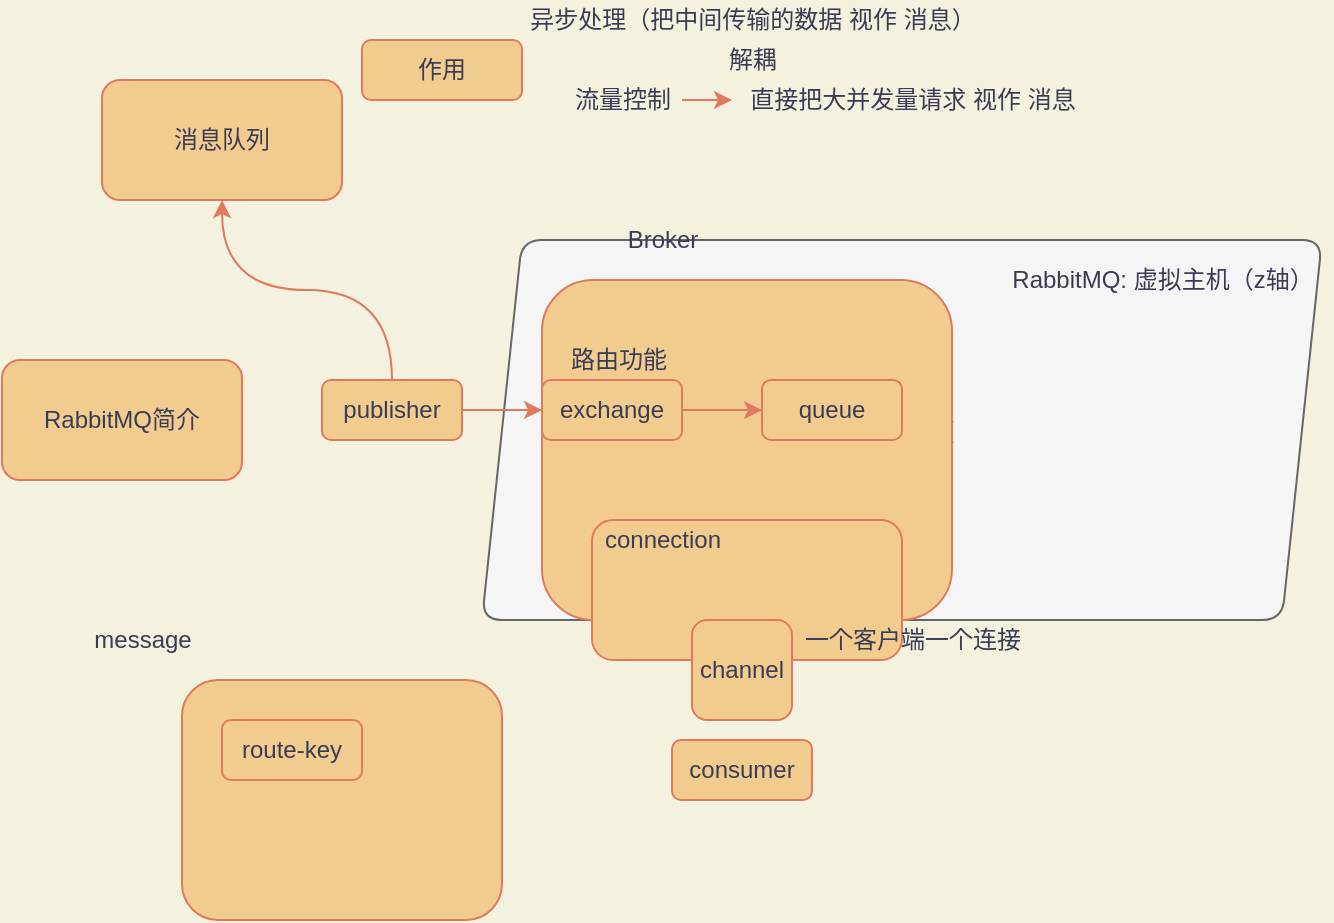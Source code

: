 <mxfile version="13.7.9" type="device" pages="4"><diagram id="RrVRE_1j4jI28efGHd8b" name="概述"><mxGraphModel dx="677" dy="558" grid="1" gridSize="10" guides="1" tooltips="1" connect="1" arrows="1" fold="1" page="1" pageScale="1" pageWidth="827" pageHeight="1169" background="#F4F1DE" math="0" shadow="0"><root><mxCell id="0"/><mxCell id="1" parent="0"/><mxCell id="ZB8tuhfTXS-4QLJXZz_k-21" value="虚拟主机(" style="shape=parallelogram;perimeter=parallelogramPerimeter;whiteSpace=wrap;html=1;fixedSize=1;rounded=1;sketch=0;strokeColor=#666666;fillColor=#f5f5f5;fontColor=#333333;" vertex="1" parent="1"><mxGeometry x="330" y="250" width="420" height="190" as="geometry"/></mxCell><mxCell id="ZB8tuhfTXS-4QLJXZz_k-15" value="" style="whiteSpace=wrap;html=1;fillColor=#F2CC8F;strokeColor=#E07A5F;fontColor=#393C56;rounded=1;" vertex="1" parent="1"><mxGeometry x="360" y="270" width="205" height="170" as="geometry"/></mxCell><mxCell id="ZB8tuhfTXS-4QLJXZz_k-19" value="" style="whiteSpace=wrap;html=1;fillColor=#F2CC8F;strokeColor=#E07A5F;fontColor=#393C56;rounded=1;" vertex="1" parent="1"><mxGeometry x="385" y="390" width="155" height="70" as="geometry"/></mxCell><mxCell id="ZB8tuhfTXS-4QLJXZz_k-1" value="消息队列" style="whiteSpace=wrap;html=1;fillColor=#F2CC8F;strokeColor=#E07A5F;fontColor=#393C56;rounded=1;" vertex="1" parent="1"><mxGeometry x="140" y="170" width="120" height="60" as="geometry"/></mxCell><mxCell id="ZB8tuhfTXS-4QLJXZz_k-2" value="作用" style="whiteSpace=wrap;html=1;fillColor=#F2CC8F;strokeColor=#E07A5F;fontColor=#393C56;rounded=1;" vertex="1" parent="1"><mxGeometry x="270" y="150" width="80" height="30" as="geometry"/></mxCell><mxCell id="ZB8tuhfTXS-4QLJXZz_k-3" value="异步处理（把中间传输的数据 视作 消息）" style="text;html=1;align=center;verticalAlign=middle;resizable=0;points=[];autosize=1;fontColor=#393C56;" vertex="1" parent="1"><mxGeometry x="345" y="130" width="240" height="20" as="geometry"/></mxCell><mxCell id="ZB8tuhfTXS-4QLJXZz_k-4" value="解耦" style="text;html=1;align=center;verticalAlign=middle;resizable=0;points=[];autosize=1;fontColor=#393C56;" vertex="1" parent="1"><mxGeometry x="445" y="150" width="40" height="20" as="geometry"/></mxCell><mxCell id="ZB8tuhfTXS-4QLJXZz_k-8" value="" style="edgeStyle=orthogonalEdgeStyle;curved=1;rounded=1;sketch=0;orthogonalLoop=1;jettySize=auto;html=1;strokeColor=#E07A5F;fillColor=#F2CC8F;fontColor=#393C56;" edge="1" parent="1" source="ZB8tuhfTXS-4QLJXZz_k-5" target="ZB8tuhfTXS-4QLJXZz_k-7"><mxGeometry relative="1" as="geometry"/></mxCell><mxCell id="ZB8tuhfTXS-4QLJXZz_k-5" value="流量控制" style="text;html=1;align=center;verticalAlign=middle;resizable=0;points=[];autosize=1;fontColor=#393C56;" vertex="1" parent="1"><mxGeometry x="370" y="170" width="60" height="20" as="geometry"/></mxCell><mxCell id="ZB8tuhfTXS-4QLJXZz_k-7" value="直接把大并发量请求 视作 消息" style="text;html=1;align=center;verticalAlign=middle;resizable=0;points=[];autosize=1;fontColor=#393C56;" vertex="1" parent="1"><mxGeometry x="455" y="170" width="180" height="20" as="geometry"/></mxCell><mxCell id="ZB8tuhfTXS-4QLJXZz_k-9" value="RabbitMQ简介" style="whiteSpace=wrap;html=1;fillColor=#F2CC8F;strokeColor=#E07A5F;fontColor=#393C56;rounded=1;" vertex="1" parent="1"><mxGeometry x="90" y="310" width="120" height="60" as="geometry"/></mxCell><mxCell id="ZB8tuhfTXS-4QLJXZz_k-12" value="" style="edgeStyle=orthogonalEdgeStyle;curved=1;rounded=1;sketch=0;orthogonalLoop=1;jettySize=auto;html=1;strokeColor=#E07A5F;fillColor=#F2CC8F;fontColor=#393C56;" edge="1" parent="1" source="ZB8tuhfTXS-4QLJXZz_k-10" target="ZB8tuhfTXS-4QLJXZz_k-11"><mxGeometry relative="1" as="geometry"/></mxCell><mxCell id="ZB8tuhfTXS-4QLJXZz_k-29" value="" style="edgeStyle=orthogonalEdgeStyle;curved=1;rounded=1;sketch=0;orthogonalLoop=1;jettySize=auto;html=1;strokeColor=#E07A5F;fillColor=#F2CC8F;fontColor=#393C56;" edge="1" parent="1" source="ZB8tuhfTXS-4QLJXZz_k-10" target="ZB8tuhfTXS-4QLJXZz_k-1"><mxGeometry relative="1" as="geometry"/></mxCell><mxCell id="ZB8tuhfTXS-4QLJXZz_k-10" value="publisher" style="whiteSpace=wrap;html=1;fillColor=#F2CC8F;strokeColor=#E07A5F;fontColor=#393C56;rounded=1;" vertex="1" parent="1"><mxGeometry x="250" y="320" width="70" height="30" as="geometry"/></mxCell><mxCell id="ZB8tuhfTXS-4QLJXZz_k-14" value="" style="edgeStyle=orthogonalEdgeStyle;curved=1;rounded=1;sketch=0;orthogonalLoop=1;jettySize=auto;html=1;strokeColor=#E07A5F;fillColor=#F2CC8F;fontColor=#393C56;" edge="1" parent="1" source="ZB8tuhfTXS-4QLJXZz_k-11" target="ZB8tuhfTXS-4QLJXZz_k-13"><mxGeometry relative="1" as="geometry"/></mxCell><mxCell id="ZB8tuhfTXS-4QLJXZz_k-11" value="exchange" style="whiteSpace=wrap;html=1;fillColor=#F2CC8F;strokeColor=#E07A5F;fontColor=#393C56;rounded=1;" vertex="1" parent="1"><mxGeometry x="360" y="320" width="70" height="30" as="geometry"/></mxCell><mxCell id="ZB8tuhfTXS-4QLJXZz_k-13" value="queue" style="whiteSpace=wrap;html=1;fillColor=#F2CC8F;strokeColor=#E07A5F;fontColor=#393C56;rounded=1;" vertex="1" parent="1"><mxGeometry x="470" y="320" width="70" height="30" as="geometry"/></mxCell><mxCell id="ZB8tuhfTXS-4QLJXZz_k-16" value="Broker" style="text;html=1;align=center;verticalAlign=middle;resizable=0;points=[];autosize=1;fontColor=#393C56;" vertex="1" parent="1"><mxGeometry x="395" y="240" width="50" height="20" as="geometry"/></mxCell><mxCell id="ZB8tuhfTXS-4QLJXZz_k-17" value="channel" style="whiteSpace=wrap;html=1;fillColor=#F2CC8F;strokeColor=#E07A5F;fontColor=#393C56;rounded=1;" vertex="1" parent="1"><mxGeometry x="435" y="440" width="50" height="50" as="geometry"/></mxCell><mxCell id="ZB8tuhfTXS-4QLJXZz_k-18" value="consumer" style="whiteSpace=wrap;html=1;fillColor=#F2CC8F;strokeColor=#E07A5F;fontColor=#393C56;rounded=1;" vertex="1" parent="1"><mxGeometry x="425" y="500" width="70" height="30" as="geometry"/></mxCell><mxCell id="ZB8tuhfTXS-4QLJXZz_k-20" value="&lt;span&gt;connection&lt;/span&gt;" style="text;html=1;align=center;verticalAlign=middle;resizable=0;points=[];autosize=1;fontColor=#393C56;" vertex="1" parent="1"><mxGeometry x="385" y="390" width="70" height="20" as="geometry"/></mxCell><mxCell id="ZB8tuhfTXS-4QLJXZz_k-22" value="RabbitMQ: 虚拟主机（z轴）" style="text;html=1;align=center;verticalAlign=middle;resizable=0;points=[];autosize=1;fontColor=#393C56;" vertex="1" parent="1"><mxGeometry x="585" y="260" width="170" height="20" as="geometry"/></mxCell><mxCell id="ZB8tuhfTXS-4QLJXZz_k-23" value="" style="whiteSpace=wrap;html=1;fillColor=#F2CC8F;strokeColor=#E07A5F;fontColor=#393C56;rounded=1;" vertex="1" parent="1"><mxGeometry x="180" y="470" width="160" height="120" as="geometry"/></mxCell><mxCell id="ZB8tuhfTXS-4QLJXZz_k-25" value="&lt;span&gt;message&lt;/span&gt;" style="text;html=1;align=center;verticalAlign=middle;resizable=0;points=[];autosize=1;fontColor=#393C56;" vertex="1" parent="1"><mxGeometry x="130" y="440" width="60" height="20" as="geometry"/></mxCell><mxCell id="ZB8tuhfTXS-4QLJXZz_k-26" value="route-key" style="whiteSpace=wrap;html=1;fillColor=#F2CC8F;strokeColor=#E07A5F;fontColor=#393C56;rounded=1;" vertex="1" parent="1"><mxGeometry x="200" y="490" width="70" height="30" as="geometry"/></mxCell><mxCell id="ZB8tuhfTXS-4QLJXZz_k-27" value="一个客户端一个连接" style="text;html=1;align=center;verticalAlign=middle;resizable=0;points=[];autosize=1;fontColor=#393C56;" vertex="1" parent="1"><mxGeometry x="485" y="440" width="120" height="20" as="geometry"/></mxCell><mxCell id="ZB8tuhfTXS-4QLJXZz_k-28" value="路由功能" style="text;html=1;align=center;verticalAlign=middle;resizable=0;points=[];autosize=1;fontColor=#393C56;" vertex="1" parent="1"><mxGeometry x="367.5" y="300" width="60" height="20" as="geometry"/></mxCell></root></mxGraphModel></diagram><diagram name="Spring副本" id="0EedQTIBPXhfEYzgPKnY"><mxGraphModel dx="560" dy="475" grid="1" gridSize="10" guides="1" tooltips="1" connect="1" arrows="1" fold="1" page="1" pageScale="1" pageWidth="827" pageHeight="1169" background="#F4F1DE" math="0" shadow="0"><root><mxCell id="91kZgkM3_QXU0HNldnQw-0"/><mxCell id="91kZgkM3_QXU0HNldnQw-1" parent="91kZgkM3_QXU0HNldnQw-0"/><mxCell id="IbpBW50unGMJEvtxUijW-2" value="" style="edgeStyle=orthogonalEdgeStyle;curved=1;rounded=1;sketch=0;orthogonalLoop=1;jettySize=auto;html=1;strokeColor=#E07A5F;fillColor=#F2CC8F;fontColor=#393C56;" edge="1" parent="91kZgkM3_QXU0HNldnQw-1" source="IbpBW50unGMJEvtxUijW-0" target="IbpBW50unGMJEvtxUijW-1"><mxGeometry relative="1" as="geometry"/></mxCell><mxCell id="IbpBW50unGMJEvtxUijW-0" value="发送端" style="rounded=1;whiteSpace=wrap;html=1;sketch=0;strokeColor=#E07A5F;fillColor=#F2CC8F;fontColor=#393C56;" vertex="1" parent="91kZgkM3_QXU0HNldnQw-1"><mxGeometry x="120" y="240" width="120" height="60" as="geometry"/></mxCell><mxCell id="IbpBW50unGMJEvtxUijW-1" value="消费者" style="rounded=1;whiteSpace=wrap;html=1;sketch=0;strokeColor=#E07A5F;fillColor=#F2CC8F;fontColor=#393C56;" vertex="1" parent="91kZgkM3_QXU0HNldnQw-1"><mxGeometry x="450" y="240" width="120" height="60" as="geometry"/></mxCell><mxCell id="IbpBW50unGMJEvtxUijW-3" value="@RabbitListener(queues)" style="text;html=1;align=center;verticalAlign=middle;resizable=0;points=[];autosize=1;fontColor=#393C56;" vertex="1" parent="91kZgkM3_QXU0HNldnQw-1"><mxGeometry x="360" y="330" width="150" height="20" as="geometry"/></mxCell><mxCell id="SyzsanawJQJ1z69hxeH8-0" value="@RabbitHandler(queues)" style="text;html=1;align=center;verticalAlign=middle;resizable=0;points=[];autosize=1;fontColor=#393C56;" vertex="1" parent="91kZgkM3_QXU0HNldnQw-1"><mxGeometry x="360" y="400" width="150" height="20" as="geometry"/></mxCell><mxCell id="SyzsanawJQJ1z69hxeH8-1" value="适用于方法 在类里区分不同的队列接收" style="text;html=1;align=center;verticalAlign=middle;resizable=0;points=[];autosize=1;fontColor=#393C56;" vertex="1" parent="91kZgkM3_QXU0HNldnQw-1"><mxGeometry x="320" y="440" width="220" height="20" as="geometry"/></mxCell><mxCell id="SyzsanawJQJ1z69hxeH8-2" value="适用于类" style="text;html=1;align=center;verticalAlign=middle;resizable=0;points=[];autosize=1;fontColor=#393C56;" vertex="1" parent="91kZgkM3_QXU0HNldnQw-1"><mxGeometry x="370" y="350" width="60" height="20" as="geometry"/></mxCell><mxCell id="SyzsanawJQJ1z69hxeH8-3" value="区分方法可以是 重载" style="text;html=1;align=center;verticalAlign=middle;resizable=0;points=[];autosize=1;fontColor=#393C56;" vertex="1" parent="91kZgkM3_QXU0HNldnQw-1"><mxGeometry x="335" y="470" width="130" height="20" as="geometry"/></mxCell><mxCell id="SyzsanawJQJ1z69hxeH8-6" value="" style="edgeStyle=orthogonalEdgeStyle;curved=1;rounded=1;sketch=0;orthogonalLoop=1;jettySize=auto;html=1;strokeColor=#E07A5F;fillColor=#F2CC8F;fontColor=#393C56;" edge="1" parent="91kZgkM3_QXU0HNldnQw-1" source="SyzsanawJQJ1z69hxeH8-4" target="SyzsanawJQJ1z69hxeH8-5"><mxGeometry relative="1" as="geometry"/></mxCell><mxCell id="SyzsanawJQJ1z69hxeH8-4" value="rabbit可靠交付" style="rounded=1;whiteSpace=wrap;html=1;sketch=0;strokeColor=#E07A5F;fillColor=#F2CC8F;fontColor=#393C56;" vertex="1" parent="91kZgkM3_QXU0HNldnQw-1"><mxGeometry x="120" y="525" width="120" height="60" as="geometry"/></mxCell><mxCell id="SyzsanawJQJ1z69hxeH8-5" value="ACK" style="rounded=1;whiteSpace=wrap;html=1;sketch=0;strokeColor=#E07A5F;fillColor=#F2CC8F;fontColor=#393C56;" vertex="1" parent="91kZgkM3_QXU0HNldnQw-1"><mxGeometry x="360" y="525" width="120" height="60" as="geometry"/></mxCell><mxCell id="SyzsanawJQJ1z69hxeH8-7" value="p→b&lt;br&gt;" style="text;html=1;align=center;verticalAlign=middle;resizable=0;points=[];autosize=1;fontColor=#393C56;" vertex="1" parent="91kZgkM3_QXU0HNldnQw-1"><mxGeometry x="360" y="600" width="40" height="20" as="geometry"/></mxCell><mxCell id="SyzsanawJQJ1z69hxeH8-8" value="e→q" style="text;html=1;align=center;verticalAlign=middle;resizable=0;points=[];autosize=1;fontColor=#393C56;" vertex="1" parent="91kZgkM3_QXU0HNldnQw-1"><mxGeometry x="360" y="630" width="40" height="20" as="geometry"/></mxCell><mxCell id="SyzsanawJQJ1z69hxeH8-9" value="confirmCallback" style="text;html=1;align=center;verticalAlign=middle;resizable=0;points=[];autosize=1;fontColor=#393C56;" vertex="1" parent="91kZgkM3_QXU0HNldnQw-1"><mxGeometry x="413" y="600" width="100" height="20" as="geometry"/></mxCell><mxCell id="SyzsanawJQJ1z69hxeH8-10" value="returnCallback" style="text;html=1;align=center;verticalAlign=middle;resizable=0;points=[];autosize=1;fontColor=#393C56;" vertex="1" parent="91kZgkM3_QXU0HNldnQw-1"><mxGeometry x="413" y="630" width="90" height="20" as="geometry"/></mxCell><mxCell id="SyzsanawJQJ1z69hxeH8-12" value="q→c" style="text;html=1;align=center;verticalAlign=middle;resizable=0;points=[];autosize=1;fontColor=#393C56;" vertex="1" parent="91kZgkM3_QXU0HNldnQw-1"><mxGeometry x="360" y="660" width="40" height="20" as="geometry"/></mxCell><mxCell id="f2kcYtexmo7vQRJqyRht-8" value="" style="edgeStyle=orthogonalEdgeStyle;curved=1;rounded=1;sketch=0;orthogonalLoop=1;jettySize=auto;html=1;strokeColor=#E07A5F;fillColor=#F2CC8F;fontColor=#393C56;" edge="1" parent="91kZgkM3_QXU0HNldnQw-1" source="SyzsanawJQJ1z69hxeH8-13" target="f2kcYtexmo7vQRJqyRht-7"><mxGeometry relative="1" as="geometry"/></mxCell><mxCell id="SyzsanawJQJ1z69hxeH8-13" value="ack" style="text;html=1;align=center;verticalAlign=middle;resizable=0;points=[];autosize=1;fontColor=#393C56;" vertex="1" parent="91kZgkM3_QXU0HNldnQw-1"><mxGeometry x="430" y="660" width="30" height="20" as="geometry"/></mxCell><mxCell id="f2kcYtexmo7vQRJqyRht-0" value="配置上publisher-confirm-type: simple" style="text;html=1;align=center;verticalAlign=middle;resizable=0;points=[];autosize=1;fontColor=#393C56;" vertex="1" parent="91kZgkM3_QXU0HNldnQw-1"><mxGeometry x="590" y="600" width="210" height="20" as="geometry"/></mxCell><mxCell id="f2kcYtexmo7vQRJqyRht-1" value="publisher-returns=true" style="text;html=1;align=center;verticalAlign=middle;resizable=0;points=[];autosize=1;fontColor=#393C56;" vertex="1" parent="91kZgkM3_QXU0HNldnQw-1"><mxGeometry x="550" y="630" width="130" height="20" as="geometry"/></mxCell><mxCell id="f2kcYtexmo7vQRJqyRht-3" value="失败时回调" style="text;html=1;align=center;verticalAlign=middle;resizable=0;points=[];autosize=1;fontColor=#393C56;" vertex="1" parent="91kZgkM3_QXU0HNldnQw-1"><mxGeometry x="690" y="630" width="80" height="20" as="geometry"/></mxCell><mxCell id="f2kcYtexmo7vQRJqyRht-4" value="convertAndSend()" style="text;html=1;align=center;verticalAlign=middle;resizable=0;points=[];autosize=1;fontColor=#393C56;" vertex="1" parent="91kZgkM3_QXU0HNldnQw-1"><mxGeometry x="100" y="320" width="110" height="20" as="geometry"/></mxCell><mxCell id="f2kcYtexmo7vQRJqyRht-5" value="绑定" style="rounded=1;whiteSpace=wrap;html=1;sketch=0;strokeColor=#E07A5F;fillColor=#F2CC8F;fontColor=#393C56;" vertex="1" parent="91kZgkM3_QXU0HNldnQw-1"><mxGeometry x="250" y="180" width="120" height="60" as="geometry"/></mxCell><mxCell id="f2kcYtexmo7vQRJqyRht-6" value="declareBinding()" style="text;html=1;align=center;verticalAlign=middle;resizable=0;points=[];autosize=1;fontColor=#393C56;" vertex="1" parent="91kZgkM3_QXU0HNldnQw-1"><mxGeometry x="260" y="160" width="100" height="20" as="geometry"/></mxCell><mxCell id="f2kcYtexmo7vQRJqyRht-7" value="额外问题：消息ack后未处理成功" style="text;html=1;align=center;verticalAlign=middle;resizable=0;points=[];autosize=1;fontColor=#393C56;" vertex="1" parent="91kZgkM3_QXU0HNldnQw-1"><mxGeometry x="350" y="720" width="190" height="20" as="geometry"/></mxCell><mxCell id="f2kcYtexmo7vQRJqyRht-11" style="edgeStyle=orthogonalEdgeStyle;curved=1;rounded=1;sketch=0;orthogonalLoop=1;jettySize=auto;html=1;strokeColor=#E07A5F;fillColor=#F2CC8F;fontColor=#393C56;" edge="1" parent="91kZgkM3_QXU0HNldnQw-1" source="f2kcYtexmo7vQRJqyRht-9"><mxGeometry relative="1" as="geometry"><mxPoint x="580" y="680" as="targetPoint"/></mxGeometry></mxCell><mxCell id="f2kcYtexmo7vQRJqyRht-9" value="处理思路：应该是在消费端调整手动确认" style="text;html=1;align=center;verticalAlign=middle;resizable=0;points=[];autosize=1;fontColor=#393C56;" vertex="1" parent="91kZgkM3_QXU0HNldnQw-1"><mxGeometry x="285" y="740" width="230" height="20" as="geometry"/></mxCell><mxCell id="f2kcYtexmo7vQRJqyRht-10" value="默认开启" style="text;html=1;align=center;verticalAlign=middle;resizable=0;points=[];autosize=1;fontColor=#393C56;" vertex="1" parent="91kZgkM3_QXU0HNldnQw-1"><mxGeometry x="453" y="690" width="60" height="20" as="geometry"/></mxCell><mxCell id="f2kcYtexmo7vQRJqyRht-12" value="（消费端）simple.acknowledge=manual(手动ACK)" style="text;html=1;align=center;verticalAlign=middle;resizable=0;points=[];autosize=1;fontColor=#393C56;" vertex="1" parent="91kZgkM3_QXU0HNldnQw-1"><mxGeometry x="580" y="660" width="290" height="20" as="geometry"/></mxCell><mxCell id="f2kcYtexmo7vQRJqyRht-14" value="channel.basicAck() 发回ACK" style="text;html=1;align=center;verticalAlign=middle;resizable=0;points=[];autosize=1;fontColor=#393C56;" vertex="1" parent="91kZgkM3_QXU0HNldnQw-1"><mxGeometry x="420" y="190" width="170" height="20" as="geometry"/></mxCell><mxCell id="f2kcYtexmo7vQRJqyRht-15" value="channel.basicNAck() 发回nACK" style="text;html=1;align=center;verticalAlign=middle;resizable=0;points=[];autosize=1;fontColor=#393C56;" vertex="1" parent="91kZgkM3_QXU0HNldnQw-1"><mxGeometry x="420" y="210" width="180" height="20" as="geometry"/></mxCell><mxCell id="f2kcYtexmo7vQRJqyRht-16" value="requeue是否丢回原队列" style="text;html=1;align=center;verticalAlign=middle;resizable=0;points=[];autosize=1;fontColor=#393C56;" vertex="1" parent="91kZgkM3_QXU0HNldnQw-1"><mxGeometry x="440" y="170" width="140" height="20" as="geometry"/></mxCell></root></mxGraphModel></diagram><diagram name="exchange" id="s-9Ih0IwfI6m21gXjkJZ"><mxGraphModel dx="560" dy="461" grid="1" gridSize="10" guides="1" tooltips="1" connect="1" arrows="1" fold="1" page="1" pageScale="1" pageWidth="827" pageHeight="1169" background="#F4F1DE" math="0" shadow="0"><root><mxCell id="K2Dh-eZ_BIDNsFeB1Gy5-0"/><mxCell id="K2Dh-eZ_BIDNsFeB1Gy5-1" parent="K2Dh-eZ_BIDNsFeB1Gy5-0"/><mxCell id="K2Dh-eZ_BIDNsFeB1Gy5-30" value="direct" style="rounded=1;whiteSpace=wrap;html=1;sketch=0;strokeColor=#E07A5F;fillColor=#F2CC8F;fontColor=#393C56;" vertex="1" parent="K2Dh-eZ_BIDNsFeB1Gy5-1"><mxGeometry x="294" y="120" width="120" height="60" as="geometry"/></mxCell><mxCell id="K2Dh-eZ_BIDNsFeB1Gy5-31" value="fanout" style="rounded=1;whiteSpace=wrap;html=1;sketch=0;strokeColor=#E07A5F;fillColor=#F2CC8F;fontColor=#393C56;" vertex="1" parent="K2Dh-eZ_BIDNsFeB1Gy5-1"><mxGeometry x="294" y="230" width="120" height="60" as="geometry"/></mxCell><mxCell id="K2Dh-eZ_BIDNsFeB1Gy5-32" value="点对点的 队列式的" style="text;html=1;align=center;verticalAlign=middle;resizable=0;points=[];autosize=1;fontColor=#393C56;" vertex="1" parent="K2Dh-eZ_BIDNsFeB1Gy5-1"><mxGeometry x="470" y="110" width="110" height="20" as="geometry"/></mxCell><mxCell id="K2Dh-eZ_BIDNsFeB1Gy5-33" value="根据routing key 精确匹配/完全匹配" style="text;html=1;align=center;verticalAlign=middle;resizable=0;points=[];autosize=1;fontColor=#393C56;" vertex="1" parent="K2Dh-eZ_BIDNsFeB1Gy5-1"><mxGeometry x="425" y="140" width="200" height="20" as="geometry"/></mxCell><mxCell id="K2Dh-eZ_BIDNsFeB1Gy5-34" value="topic" style="rounded=1;whiteSpace=wrap;html=1;sketch=0;strokeColor=#E07A5F;fillColor=#F2CC8F;fontColor=#393C56;" vertex="1" parent="K2Dh-eZ_BIDNsFeB1Gy5-1"><mxGeometry x="293" y="330" width="120" height="60" as="geometry"/></mxCell><mxCell id="K2Dh-eZ_BIDNsFeB1Gy5-35" value="广播（扇形）" style="text;html=1;align=center;verticalAlign=middle;resizable=0;points=[];autosize=1;fontColor=#393C56;" vertex="1" parent="K2Dh-eZ_BIDNsFeB1Gy5-1"><mxGeometry x="445" y="240" width="90" height="20" as="geometry"/></mxCell><mxCell id="K2Dh-eZ_BIDNsFeB1Gy5-36" value="usa.news 作为主题的消息&lt;br&gt;可以转发给usa.#以及#.news" style="text;html=1;align=center;verticalAlign=middle;resizable=0;points=[];autosize=1;fontColor=#393C56;" vertex="1" parent="K2Dh-eZ_BIDNsFeB1Gy5-1"><mxGeometry x="445" y="340" width="170" height="30" as="geometry"/></mxCell><mxCell id="K2Dh-eZ_BIDNsFeB1Gy5-37" value="# 单词&lt;br&gt;* 所有&lt;br&gt;" style="text;html=1;align=center;verticalAlign=middle;resizable=0;points=[];autosize=1;fontColor=#393C56;" vertex="1" parent="K2Dh-eZ_BIDNsFeB1Gy5-1"><mxGeometry x="500" y="385" width="50" height="30" as="geometry"/></mxCell><mxCell id="tzlQ-8dpc3R6seilqXau-0" value="交换机类型" style="rounded=1;whiteSpace=wrap;html=1;sketch=0;strokeColor=#E07A5F;fillColor=#F2CC8F;fontColor=#393C56;" vertex="1" parent="K2Dh-eZ_BIDNsFeB1Gy5-1"><mxGeometry x="150" y="120" width="120" height="60" as="geometry"/></mxCell></root></mxGraphModel></diagram><diagram name="配置?" id="fowF3nJwJ1yEFXiBgj72"><mxGraphModel dx="812" dy="1838" grid="1" gridSize="10" guides="1" tooltips="1" connect="1" arrows="1" fold="1" page="1" pageScale="1" pageWidth="827" pageHeight="1169" background="#F4F1DE" math="0" shadow="0"><root><mxCell id="zC_tiUcd5lqw_kV2zFBD-0"/><mxCell id="zC_tiUcd5lqw_kV2zFBD-1" parent="zC_tiUcd5lqw_kV2zFBD-0"/><mxCell id="zC_tiUcd5lqw_kV2zFBD-29" value="" style="whiteSpace=wrap;html=1;sketch=0;strokeColor=#E07A5F;fillColor=#F2CC8F;fontColor=#393C56;rounded=1;" vertex="1" parent="zC_tiUcd5lqw_kV2zFBD-1"><mxGeometry x="550" y="30" width="350" height="220" as="geometry"/></mxCell><mxCell id="zC_tiUcd5lqw_kV2zFBD-13" value="" style="edgeStyle=orthogonalEdgeStyle;sketch=0;orthogonalLoop=1;jettySize=auto;html=1;strokeColor=#E07A5F;fillColor=#F2CC8F;fontColor=#393C56;labelBackgroundColor=#F4F1DE;curved=1;" edge="1" parent="zC_tiUcd5lqw_kV2zFBD-1" source="zC_tiUcd5lqw_kV2zFBD-11" target="zC_tiUcd5lqw_kV2zFBD-12"><mxGeometry relative="1" as="geometry"/></mxCell><mxCell id="zC_tiUcd5lqw_kV2zFBD-11" value="引入Starter" style="whiteSpace=wrap;html=1;sketch=0;strokeColor=#E07A5F;fillColor=#F2CC8F;fontColor=#393C56;rounded=1;" vertex="1" parent="zC_tiUcd5lqw_kV2zFBD-1"><mxGeometry x="130" y="180" width="120" height="60" as="geometry"/></mxCell><mxCell id="zC_tiUcd5lqw_kV2zFBD-15" value="" style="edgeStyle=orthogonalEdgeStyle;sketch=0;orthogonalLoop=1;jettySize=auto;html=1;strokeColor=#E07A5F;fillColor=#F2CC8F;fontColor=#393C56;labelBackgroundColor=#F4F1DE;curved=1;" edge="1" parent="zC_tiUcd5lqw_kV2zFBD-1" source="zC_tiUcd5lqw_kV2zFBD-12" target="zC_tiUcd5lqw_kV2zFBD-14"><mxGeometry relative="1" as="geometry"/></mxCell><mxCell id="zC_tiUcd5lqw_kV2zFBD-12" value="自动加载XXAutoConfiguration" style="whiteSpace=wrap;html=1;sketch=0;strokeColor=#E07A5F;fillColor=#F2CC8F;fontColor=#393C56;rounded=1;" vertex="1" parent="zC_tiUcd5lqw_kV2zFBD-1"><mxGeometry x="130" y="290" width="120" height="60" as="geometry"/></mxCell><mxCell id="zC_tiUcd5lqw_kV2zFBD-14" value="组件就导入了" style="whiteSpace=wrap;html=1;sketch=0;strokeColor=#E07A5F;fillColor=#F2CC8F;fontColor=#393C56;rounded=1;" vertex="1" parent="zC_tiUcd5lqw_kV2zFBD-1"><mxGeometry x="330" y="290" width="120" height="60" as="geometry"/></mxCell><mxCell id="zC_tiUcd5lqw_kV2zFBD-16" value="例如&lt;br&gt;factory&lt;br&gt;templete" style="text;html=1;align=center;verticalAlign=middle;resizable=0;points=[];autosize=1;fontColor=#393C56;rounded=1;" vertex="1" parent="zC_tiUcd5lqw_kV2zFBD-1"><mxGeometry x="480" y="250" width="60" height="50" as="geometry"/></mxCell><mxCell id="zC_tiUcd5lqw_kV2zFBD-17" value="例如&lt;br&gt;factory&lt;br&gt;templete" style="text;html=1;align=center;verticalAlign=middle;resizable=0;points=[];autosize=1;fontColor=#393C56;rounded=1;" vertex="1" parent="zC_tiUcd5lqw_kV2zFBD-1"><mxGeometry x="490" y="320" width="60" height="50" as="geometry"/></mxCell><mxCell id="zC_tiUcd5lqw_kV2zFBD-18" value="包括配置组件" style="whiteSpace=wrap;html=1;sketch=0;strokeColor=#E07A5F;fillColor=#F2CC8F;fontColor=#393C56;rounded=1;" vertex="1" parent="zC_tiUcd5lqw_kV2zFBD-1"><mxGeometry x="330" y="380" width="120" height="60" as="geometry"/></mxCell><mxCell id="zC_tiUcd5lqw_kV2zFBD-19" value="而配置组件会读取yml中的配置" style="text;html=1;align=center;verticalAlign=middle;resizable=0;points=[];autosize=1;fontColor=#393C56;rounded=1;" vertex="1" parent="zC_tiUcd5lqw_kV2zFBD-1"><mxGeometry x="460" y="410" width="180" height="20" as="geometry"/></mxCell><mxCell id="zC_tiUcd5lqw_kV2zFBD-20" value="例如messageConverter" style="text;html=1;align=center;verticalAlign=middle;resizable=0;points=[];autosize=1;fontColor=#393C56;rounded=1;" vertex="1" parent="zC_tiUcd5lqw_kV2zFBD-1"><mxGeometry x="560" y="290" width="140" height="20" as="geometry"/></mxCell><mxCell id="zC_tiUcd5lqw_kV2zFBD-23" value="" style="edgeStyle=orthogonalEdgeStyle;sketch=0;orthogonalLoop=1;jettySize=auto;html=1;strokeColor=#E07A5F;fillColor=#F2CC8F;fontColor=#393C56;labelBackgroundColor=#F4F1DE;curved=1;" edge="1" parent="zC_tiUcd5lqw_kV2zFBD-1" source="zC_tiUcd5lqw_kV2zFBD-21" target="zC_tiUcd5lqw_kV2zFBD-22"><mxGeometry relative="1" as="geometry"/></mxCell><mxCell id="zC_tiUcd5lqw_kV2zFBD-31" style="edgeStyle=orthogonalEdgeStyle;curved=1;rounded=1;sketch=0;orthogonalLoop=1;jettySize=auto;html=1;strokeColor=#E07A5F;fillColor=#F2CC8F;fontColor=#393C56;" edge="1" parent="zC_tiUcd5lqw_kV2zFBD-1" source="zC_tiUcd5lqw_kV2zFBD-32" target="zC_tiUcd5lqw_kV2zFBD-22"><mxGeometry relative="1" as="geometry"><mxPoint x="680" y="-10" as="sourcePoint"/><mxPoint x="680" y="110" as="targetPoint"/></mxGeometry></mxCell><mxCell id="zC_tiUcd5lqw_kV2zFBD-21" value="外部介入" style="text;html=1;align=center;verticalAlign=middle;resizable=0;points=[];autosize=1;fontColor=#393C56;rounded=1;" vertex="1" parent="zC_tiUcd5lqw_kV2zFBD-1"><mxGeometry x="920" y="130" width="60" height="20" as="geometry"/></mxCell><mxCell id="zC_tiUcd5lqw_kV2zFBD-36" value="" style="edgeStyle=orthogonalEdgeStyle;curved=1;rounded=1;sketch=0;orthogonalLoop=1;jettySize=auto;html=1;strokeColor=#E07A5F;fillColor=#F2CC8F;fontColor=#393C56;" edge="1" parent="zC_tiUcd5lqw_kV2zFBD-1" source="zC_tiUcd5lqw_kV2zFBD-22" target="zC_tiUcd5lqw_kV2zFBD-35"><mxGeometry relative="1" as="geometry"/></mxCell><mxCell id="zC_tiUcd5lqw_kV2zFBD-22" value="自己自定义一个conifg类作为组件" style="text;html=1;align=center;verticalAlign=middle;resizable=0;points=[];autosize=1;fontColor=#393C56;rounded=1;" vertex="1" parent="zC_tiUcd5lqw_kV2zFBD-1"><mxGeometry x="680" y="130" width="190" height="20" as="geometry"/></mxCell><mxCell id="zC_tiUcd5lqw_kV2zFBD-25" value="默认的组件" style="text;html=1;align=center;verticalAlign=middle;resizable=0;points=[];autosize=1;fontColor=#393C56;rounded=1;" vertex="1" parent="zC_tiUcd5lqw_kV2zFBD-1"><mxGeometry x="570" y="190" width="80" height="20" as="geometry"/></mxCell><mxCell id="zC_tiUcd5lqw_kV2zFBD-27" value="" style="edgeStyle=orthogonalEdgeStyle;sketch=0;orthogonalLoop=1;jettySize=auto;html=1;strokeColor=#E07A5F;fillColor=#F2CC8F;fontColor=#393C56;labelBackgroundColor=#F4F1DE;curved=1;" edge="1" parent="zC_tiUcd5lqw_kV2zFBD-1" source="zC_tiUcd5lqw_kV2zFBD-26" target="zC_tiUcd5lqw_kV2zFBD-25"><mxGeometry relative="1" as="geometry"/></mxCell><mxCell id="zC_tiUcd5lqw_kV2zFBD-26" value="ifNull" style="text;html=1;align=center;verticalAlign=middle;resizable=0;points=[];autosize=1;fontColor=#393C56;rounded=1;" vertex="1" parent="zC_tiUcd5lqw_kV2zFBD-1"><mxGeometry x="590" y="130" width="40" height="20" as="geometry"/></mxCell><mxCell id="zC_tiUcd5lqw_kV2zFBD-28" value="例如messageConverter" style="text;html=1;align=center;verticalAlign=middle;resizable=0;points=[];autosize=1;fontColor=#393C56;rounded=1;" vertex="1" parent="zC_tiUcd5lqw_kV2zFBD-1"><mxGeometry x="910" y="80" width="140" height="20" as="geometry"/></mxCell><mxCell id="zC_tiUcd5lqw_kV2zFBD-33" style="edgeStyle=orthogonalEdgeStyle;curved=1;rounded=1;sketch=0;orthogonalLoop=1;jettySize=auto;html=1;strokeColor=#E07A5F;fillColor=#F2CC8F;fontColor=#393C56;" edge="1" parent="zC_tiUcd5lqw_kV2zFBD-1" source="zC_tiUcd5lqw_kV2zFBD-32" target="zC_tiUcd5lqw_kV2zFBD-26"><mxGeometry relative="1" as="geometry"/></mxCell><mxCell id="zC_tiUcd5lqw_kV2zFBD-32" value="判断...&amp;nbsp;" style="text;html=1;align=center;verticalAlign=middle;resizable=0;points=[];autosize=1;fontColor=#393C56;rounded=1;" vertex="1" parent="zC_tiUcd5lqw_kV2zFBD-1"><mxGeometry x="680" y="-20" width="50" height="20" as="geometry"/></mxCell><mxCell id="zC_tiUcd5lqw_kV2zFBD-35" value="加载我们的组件" style="text;html=1;align=center;verticalAlign=middle;resizable=0;points=[];autosize=1;fontColor=#393C56;rounded=1;" vertex="1" parent="zC_tiUcd5lqw_kV2zFBD-1"><mxGeometry x="725" y="190" width="100" height="20" as="geometry"/></mxCell><mxCell id="KyLdqxQxDHSmd-hg4nY_-0" value="例如comfirmCallback" style="text;html=1;align=center;verticalAlign=middle;resizable=0;points=[];autosize=1;fontColor=#393C56;" vertex="1" parent="zC_tiUcd5lqw_kV2zFBD-1"><mxGeometry x="920" y="40" width="130" height="20" as="geometry"/></mxCell></root></mxGraphModel></diagram></mxfile>